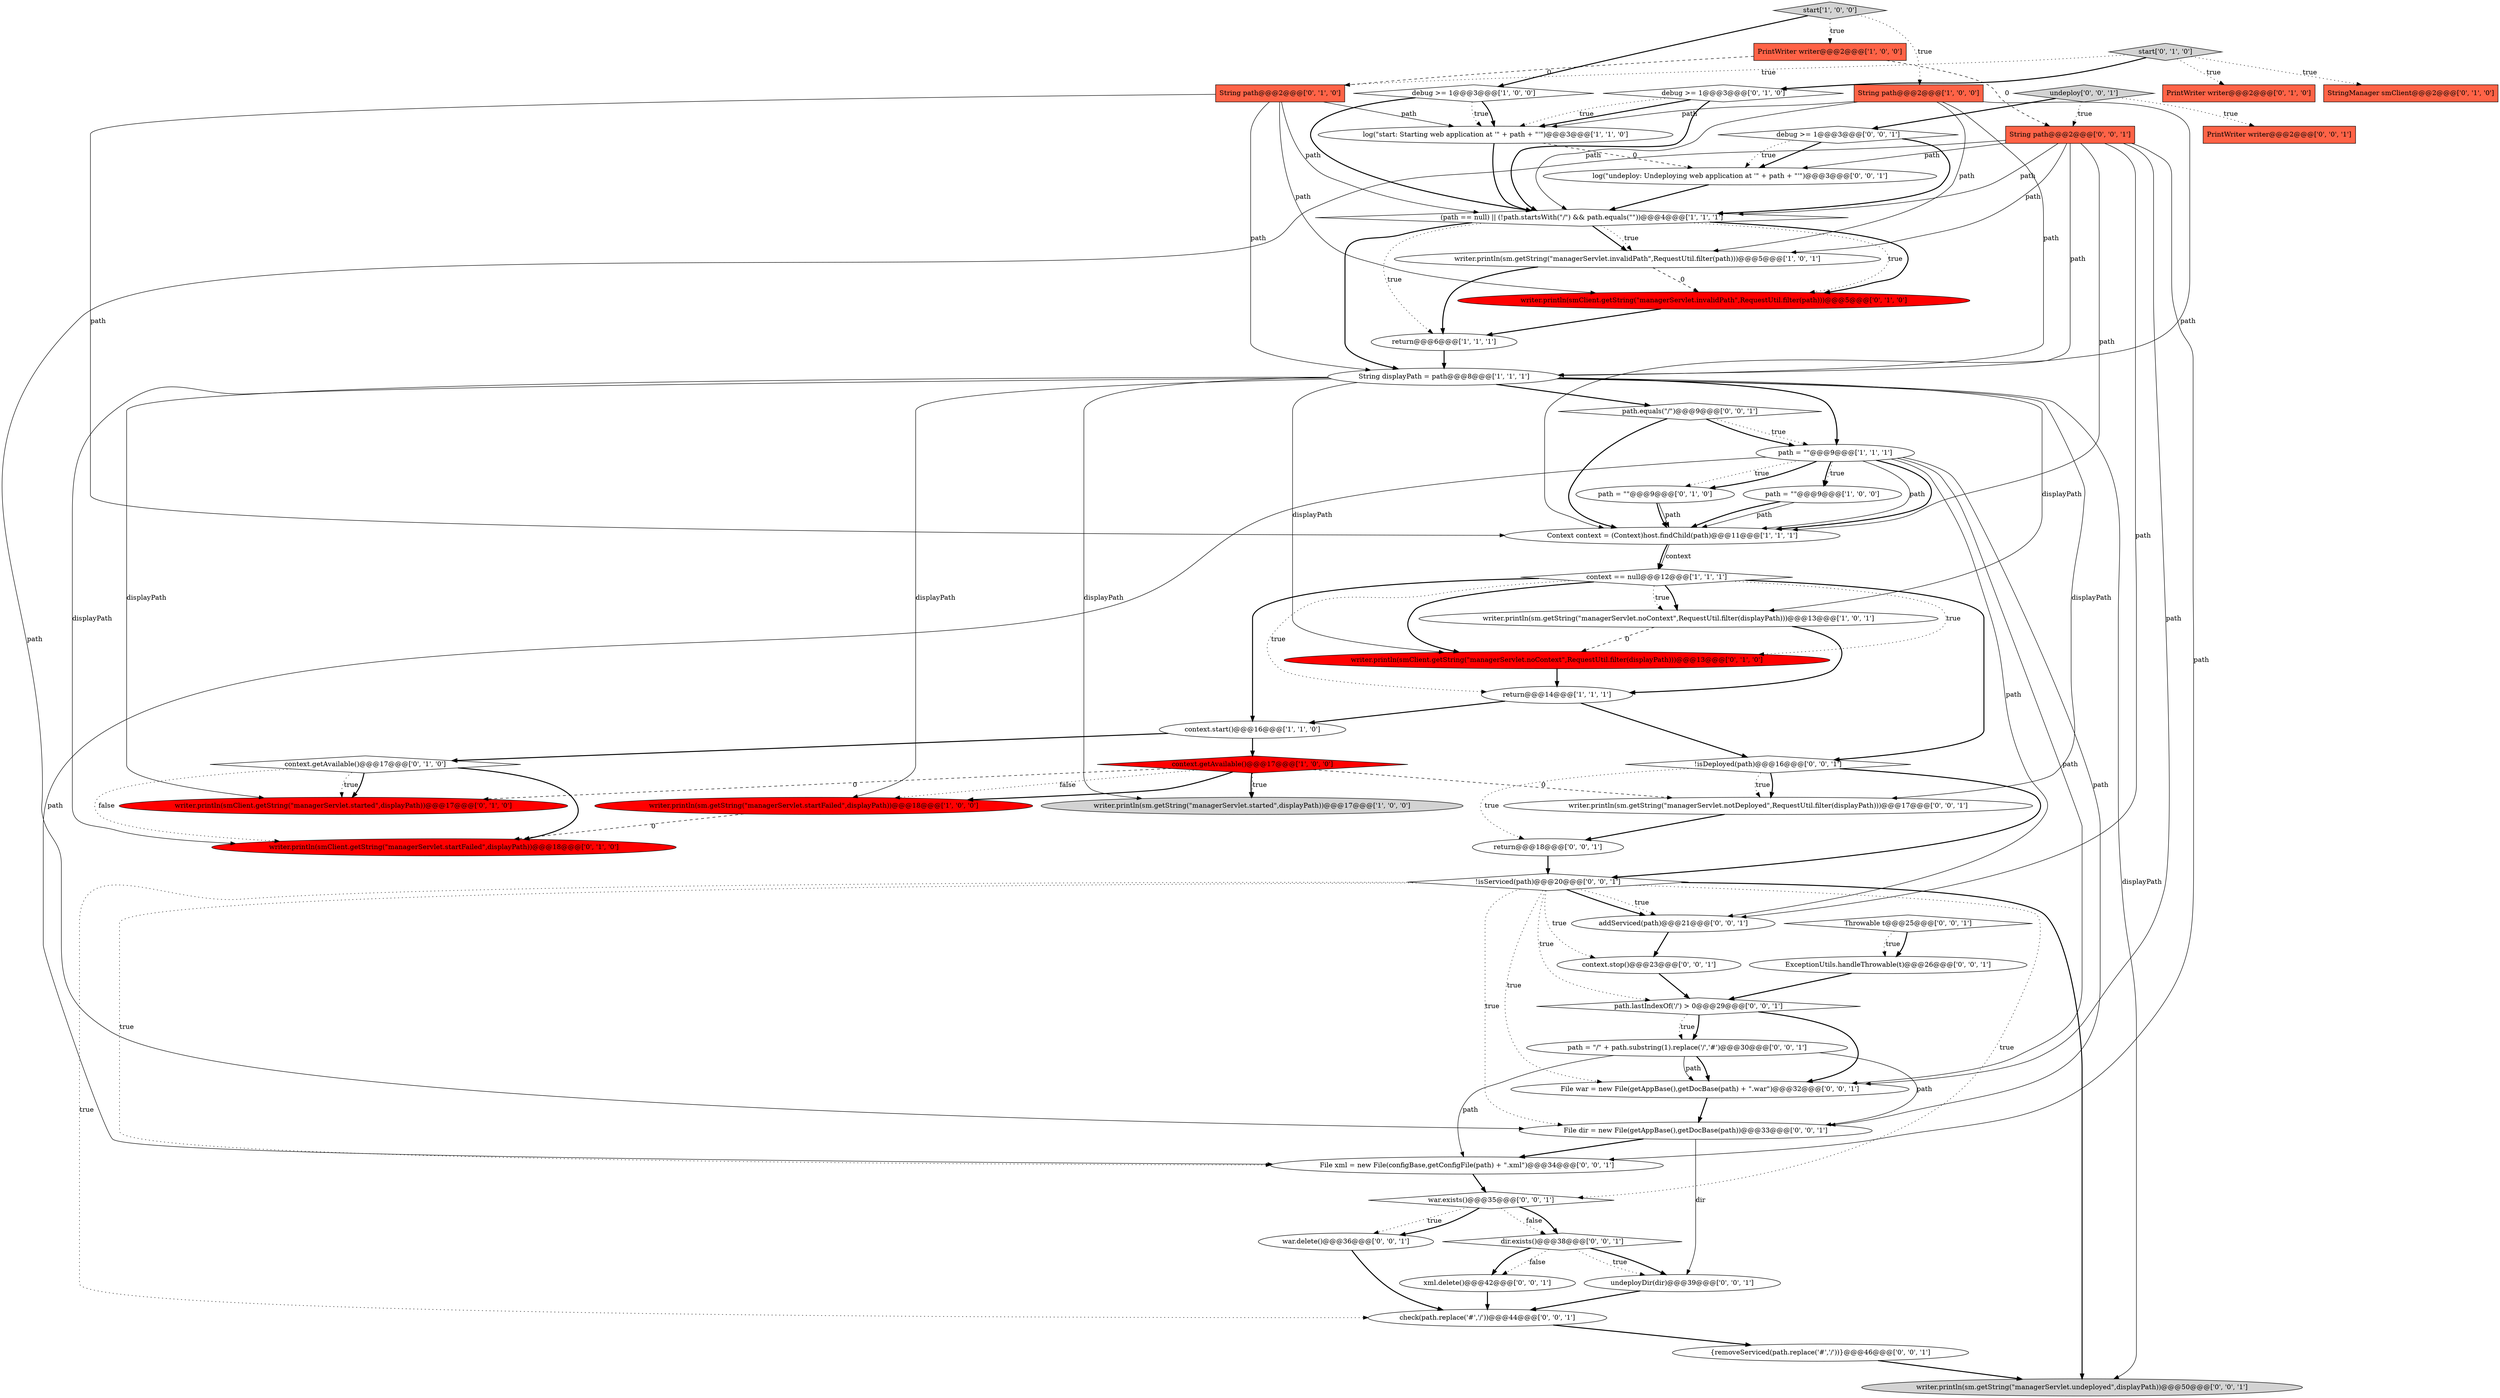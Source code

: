 digraph {
21 [style = filled, label = "debug >= 1@@@3@@@['0', '1', '0']", fillcolor = white, shape = diamond image = "AAA0AAABBB2BBB"];
34 [style = filled, label = "path.equals(\"/\")@@@9@@@['0', '0', '1']", fillcolor = white, shape = diamond image = "AAA0AAABBB3BBB"];
35 [style = filled, label = "debug >= 1@@@3@@@['0', '0', '1']", fillcolor = white, shape = diamond image = "AAA0AAABBB3BBB"];
7 [style = filled, label = "(path == null) || (!path.startsWith(\"/\") && path.equals(\"\"))@@@4@@@['1', '1', '1']", fillcolor = white, shape = diamond image = "AAA0AAABBB1BBB"];
46 [style = filled, label = "ExceptionUtils.handleThrowable(t)@@@26@@@['0', '0', '1']", fillcolor = white, shape = ellipse image = "AAA0AAABBB3BBB"];
2 [style = filled, label = "Context context = (Context)host.findChild(path)@@@11@@@['1', '1', '1']", fillcolor = white, shape = ellipse image = "AAA0AAABBB1BBB"];
16 [style = filled, label = "PrintWriter writer@@@2@@@['1', '0', '0']", fillcolor = tomato, shape = box image = "AAA1AAABBB1BBB"];
38 [style = filled, label = "return@@@18@@@['0', '0', '1']", fillcolor = white, shape = ellipse image = "AAA0AAABBB3BBB"];
44 [style = filled, label = "xml.delete()@@@42@@@['0', '0', '1']", fillcolor = white, shape = ellipse image = "AAA0AAABBB3BBB"];
23 [style = filled, label = "path = \"\"@@@9@@@['0', '1', '0']", fillcolor = white, shape = ellipse image = "AAA0AAABBB2BBB"];
41 [style = filled, label = "PrintWriter writer@@@2@@@['0', '0', '1']", fillcolor = tomato, shape = box image = "AAA0AAABBB3BBB"];
19 [style = filled, label = "writer.println(smClient.getString(\"managerServlet.noContext\",RequestUtil.filter(displayPath)))@@@13@@@['0', '1', '0']", fillcolor = red, shape = ellipse image = "AAA1AAABBB2BBB"];
37 [style = filled, label = "{removeServiced(path.replace('#','/'))}@@@46@@@['0', '0', '1']", fillcolor = white, shape = ellipse image = "AAA0AAABBB3BBB"];
31 [style = filled, label = "File xml = new File(configBase,getConfigFile(path) + \".xml\")@@@34@@@['0', '0', '1']", fillcolor = white, shape = ellipse image = "AAA0AAABBB3BBB"];
51 [style = filled, label = "writer.println(sm.getString(\"managerServlet.notDeployed\",RequestUtil.filter(displayPath)))@@@17@@@['0', '0', '1']", fillcolor = white, shape = ellipse image = "AAA0AAABBB3BBB"];
43 [style = filled, label = "undeploy['0', '0', '1']", fillcolor = lightgray, shape = diamond image = "AAA0AAABBB3BBB"];
45 [style = filled, label = "addServiced(path)@@@21@@@['0', '0', '1']", fillcolor = white, shape = ellipse image = "AAA0AAABBB3BBB"];
1 [style = filled, label = "debug >= 1@@@3@@@['1', '0', '0']", fillcolor = white, shape = diamond image = "AAA0AAABBB1BBB"];
8 [style = filled, label = "String displayPath = path@@@8@@@['1', '1', '1']", fillcolor = white, shape = ellipse image = "AAA0AAABBB1BBB"];
3 [style = filled, label = "context == null@@@12@@@['1', '1', '1']", fillcolor = white, shape = diamond image = "AAA0AAABBB1BBB"];
14 [style = filled, label = "context.getAvailable()@@@17@@@['1', '0', '0']", fillcolor = red, shape = diamond image = "AAA1AAABBB1BBB"];
30 [style = filled, label = "Throwable t@@@25@@@['0', '0', '1']", fillcolor = white, shape = diamond image = "AAA0AAABBB3BBB"];
39 [style = filled, label = "war.delete()@@@36@@@['0', '0', '1']", fillcolor = white, shape = ellipse image = "AAA0AAABBB3BBB"];
9 [style = filled, label = "writer.println(sm.getString(\"managerServlet.started\",displayPath))@@@17@@@['1', '0', '0']", fillcolor = lightgray, shape = ellipse image = "AAA0AAABBB1BBB"];
6 [style = filled, label = "String path@@@2@@@['1', '0', '0']", fillcolor = tomato, shape = box image = "AAA0AAABBB1BBB"];
32 [style = filled, label = "dir.exists()@@@38@@@['0', '0', '1']", fillcolor = white, shape = diamond image = "AAA0AAABBB3BBB"];
55 [style = filled, label = "File dir = new File(getAppBase(),getDocBase(path))@@@33@@@['0', '0', '1']", fillcolor = white, shape = ellipse image = "AAA0AAABBB3BBB"];
27 [style = filled, label = "writer.println(smClient.getString(\"managerServlet.started\",displayPath))@@@17@@@['0', '1', '0']", fillcolor = red, shape = ellipse image = "AAA1AAABBB2BBB"];
47 [style = filled, label = "undeployDir(dir)@@@39@@@['0', '0', '1']", fillcolor = white, shape = ellipse image = "AAA0AAABBB3BBB"];
36 [style = filled, label = "!isServiced(path)@@@20@@@['0', '0', '1']", fillcolor = white, shape = diamond image = "AAA0AAABBB3BBB"];
13 [style = filled, label = "path = \"\"@@@9@@@['1', '1', '1']", fillcolor = white, shape = ellipse image = "AAA0AAABBB1BBB"];
4 [style = filled, label = "return@@@14@@@['1', '1', '1']", fillcolor = white, shape = ellipse image = "AAA0AAABBB1BBB"];
11 [style = filled, label = "path = \"\"@@@9@@@['1', '0', '0']", fillcolor = white, shape = ellipse image = "AAA0AAABBB1BBB"];
53 [style = filled, label = "log(\"undeploy: Undeploying web application at '\" + path + \"'\")@@@3@@@['0', '0', '1']", fillcolor = white, shape = ellipse image = "AAA0AAABBB3BBB"];
22 [style = filled, label = "writer.println(smClient.getString(\"managerServlet.invalidPath\",RequestUtil.filter(path)))@@@5@@@['0', '1', '0']", fillcolor = red, shape = ellipse image = "AAA1AAABBB2BBB"];
15 [style = filled, label = "context.start()@@@16@@@['1', '1', '0']", fillcolor = white, shape = ellipse image = "AAA0AAABBB1BBB"];
33 [style = filled, label = "check(path.replace('#','/'))@@@44@@@['0', '0', '1']", fillcolor = white, shape = ellipse image = "AAA0AAABBB3BBB"];
12 [style = filled, label = "writer.println(sm.getString(\"managerServlet.noContext\",RequestUtil.filter(displayPath)))@@@13@@@['1', '0', '1']", fillcolor = white, shape = ellipse image = "AAA0AAABBB1BBB"];
56 [style = filled, label = "!isDeployed(path)@@@16@@@['0', '0', '1']", fillcolor = white, shape = diamond image = "AAA0AAABBB3BBB"];
18 [style = filled, label = "start['1', '0', '0']", fillcolor = lightgray, shape = diamond image = "AAA0AAABBB1BBB"];
25 [style = filled, label = "writer.println(smClient.getString(\"managerServlet.startFailed\",displayPath))@@@18@@@['0', '1', '0']", fillcolor = red, shape = ellipse image = "AAA1AAABBB2BBB"];
5 [style = filled, label = "writer.println(sm.getString(\"managerServlet.startFailed\",displayPath))@@@18@@@['1', '0', '0']", fillcolor = red, shape = ellipse image = "AAA1AAABBB1BBB"];
10 [style = filled, label = "log(\"start: Starting web application at '\" + path + \"'\")@@@3@@@['1', '1', '0']", fillcolor = white, shape = ellipse image = "AAA0AAABBB1BBB"];
54 [style = filled, label = "path = \"/\" + path.substring(1).replace('/','#')@@@30@@@['0', '0', '1']", fillcolor = white, shape = ellipse image = "AAA0AAABBB3BBB"];
40 [style = filled, label = "writer.println(sm.getString(\"managerServlet.undeployed\",displayPath))@@@50@@@['0', '0', '1']", fillcolor = lightgray, shape = ellipse image = "AAA0AAABBB3BBB"];
0 [style = filled, label = "writer.println(sm.getString(\"managerServlet.invalidPath\",RequestUtil.filter(path)))@@@5@@@['1', '0', '1']", fillcolor = white, shape = ellipse image = "AAA0AAABBB1BBB"];
28 [style = filled, label = "start['0', '1', '0']", fillcolor = lightgray, shape = diamond image = "AAA0AAABBB2BBB"];
24 [style = filled, label = "context.getAvailable()@@@17@@@['0', '1', '0']", fillcolor = white, shape = diamond image = "AAA0AAABBB2BBB"];
29 [style = filled, label = "String path@@@2@@@['0', '1', '0']", fillcolor = tomato, shape = box image = "AAA1AAABBB2BBB"];
26 [style = filled, label = "PrintWriter writer@@@2@@@['0', '1', '0']", fillcolor = tomato, shape = box image = "AAA0AAABBB2BBB"];
20 [style = filled, label = "StringManager smClient@@@2@@@['0', '1', '0']", fillcolor = tomato, shape = box image = "AAA0AAABBB2BBB"];
48 [style = filled, label = "path.lastIndexOf('/') > 0@@@29@@@['0', '0', '1']", fillcolor = white, shape = diamond image = "AAA0AAABBB3BBB"];
50 [style = filled, label = "context.stop()@@@23@@@['0', '0', '1']", fillcolor = white, shape = ellipse image = "AAA0AAABBB3BBB"];
52 [style = filled, label = "File war = new File(getAppBase(),getDocBase(path) + \".war\")@@@32@@@['0', '0', '1']", fillcolor = white, shape = ellipse image = "AAA0AAABBB3BBB"];
49 [style = filled, label = "String path@@@2@@@['0', '0', '1']", fillcolor = tomato, shape = box image = "AAA0AAABBB3BBB"];
17 [style = filled, label = "return@@@6@@@['1', '1', '1']", fillcolor = white, shape = ellipse image = "AAA0AAABBB1BBB"];
42 [style = filled, label = "war.exists()@@@35@@@['0', '0', '1']", fillcolor = white, shape = diamond image = "AAA0AAABBB3BBB"];
6->8 [style = solid, label="path"];
21->10 [style = bold, label=""];
13->2 [style = solid, label="path"];
42->32 [style = dotted, label="false"];
6->10 [style = solid, label="path"];
4->15 [style = bold, label=""];
5->25 [style = dashed, label="0"];
52->55 [style = bold, label=""];
24->27 [style = dotted, label="true"];
36->48 [style = dotted, label="true"];
7->8 [style = bold, label=""];
8->12 [style = solid, label="displayPath"];
46->48 [style = bold, label=""];
47->33 [style = bold, label=""];
49->53 [style = solid, label="path"];
48->54 [style = bold, label=""];
48->52 [style = bold, label=""];
8->25 [style = solid, label="displayPath"];
28->21 [style = bold, label=""];
3->19 [style = bold, label=""];
34->2 [style = bold, label=""];
43->35 [style = bold, label=""];
30->46 [style = bold, label=""];
30->46 [style = dotted, label="true"];
14->9 [style = bold, label=""];
55->31 [style = bold, label=""];
24->27 [style = bold, label=""];
35->7 [style = bold, label=""];
8->9 [style = solid, label="displayPath"];
48->54 [style = dotted, label="true"];
35->53 [style = dotted, label="true"];
13->31 [style = solid, label="path"];
54->52 [style = bold, label=""];
8->34 [style = bold, label=""];
34->13 [style = dotted, label="true"];
54->55 [style = solid, label="path"];
18->16 [style = dotted, label="true"];
29->22 [style = solid, label="path"];
0->17 [style = bold, label=""];
13->52 [style = solid, label="path"];
8->19 [style = solid, label="displayPath"];
7->0 [style = bold, label=""];
56->38 [style = dotted, label="true"];
10->7 [style = bold, label=""];
13->11 [style = bold, label=""];
36->31 [style = dotted, label="true"];
8->51 [style = solid, label="displayPath"];
13->23 [style = dotted, label="true"];
13->55 [style = solid, label="path"];
18->6 [style = dotted, label="true"];
56->51 [style = bold, label=""];
28->29 [style = dotted, label="true"];
8->5 [style = solid, label="displayPath"];
4->56 [style = bold, label=""];
36->45 [style = dotted, label="true"];
36->55 [style = dotted, label="true"];
12->19 [style = dashed, label="0"];
18->1 [style = bold, label=""];
32->47 [style = dotted, label="true"];
29->8 [style = solid, label="path"];
13->45 [style = solid, label="path"];
42->32 [style = bold, label=""];
22->17 [style = bold, label=""];
21->7 [style = bold, label=""];
43->49 [style = dotted, label="true"];
36->52 [style = dotted, label="true"];
7->22 [style = dotted, label="true"];
7->17 [style = dotted, label="true"];
55->47 [style = solid, label="dir"];
42->39 [style = dotted, label="true"];
17->8 [style = bold, label=""];
49->31 [style = solid, label="path"];
24->25 [style = dotted, label="false"];
8->40 [style = solid, label="displayPath"];
36->40 [style = bold, label=""];
1->10 [style = dotted, label="true"];
56->36 [style = bold, label=""];
15->14 [style = bold, label=""];
28->20 [style = dotted, label="true"];
2->3 [style = bold, label=""];
42->39 [style = bold, label=""];
44->33 [style = bold, label=""];
49->7 [style = solid, label="path"];
21->10 [style = dotted, label="true"];
3->12 [style = bold, label=""];
50->48 [style = bold, label=""];
7->0 [style = dotted, label="true"];
49->2 [style = solid, label="path"];
10->53 [style = dashed, label="0"];
1->7 [style = bold, label=""];
39->33 [style = bold, label=""];
54->52 [style = solid, label="path"];
49->52 [style = solid, label="path"];
7->22 [style = bold, label=""];
31->42 [style = bold, label=""];
54->31 [style = solid, label="path"];
49->55 [style = solid, label="path"];
24->25 [style = bold, label=""];
32->44 [style = bold, label=""];
13->11 [style = dotted, label="true"];
6->2 [style = solid, label="path"];
23->2 [style = solid, label="path"];
23->2 [style = bold, label=""];
6->7 [style = solid, label="path"];
33->37 [style = bold, label=""];
29->2 [style = solid, label="path"];
35->53 [style = bold, label=""];
36->50 [style = dotted, label="true"];
8->13 [style = bold, label=""];
13->2 [style = bold, label=""];
14->5 [style = bold, label=""];
36->33 [style = dotted, label="true"];
49->0 [style = solid, label="path"];
32->44 [style = dotted, label="false"];
34->13 [style = bold, label=""];
49->8 [style = solid, label="path"];
3->4 [style = dotted, label="true"];
29->7 [style = solid, label="path"];
14->51 [style = dashed, label="0"];
38->36 [style = bold, label=""];
3->15 [style = bold, label=""];
36->42 [style = dotted, label="true"];
11->2 [style = solid, label="path"];
14->27 [style = dashed, label="0"];
0->22 [style = dashed, label="0"];
11->2 [style = bold, label=""];
8->27 [style = solid, label="displayPath"];
3->19 [style = dotted, label="true"];
56->51 [style = dotted, label="true"];
51->38 [style = bold, label=""];
53->7 [style = bold, label=""];
32->47 [style = bold, label=""];
12->4 [style = bold, label=""];
29->10 [style = solid, label="path"];
45->50 [style = bold, label=""];
2->3 [style = solid, label="context"];
3->12 [style = dotted, label="true"];
28->26 [style = dotted, label="true"];
15->24 [style = bold, label=""];
13->23 [style = bold, label=""];
16->49 [style = dashed, label="0"];
43->41 [style = dotted, label="true"];
16->29 [style = dashed, label="0"];
49->45 [style = solid, label="path"];
14->9 [style = dotted, label="true"];
19->4 [style = bold, label=""];
36->45 [style = bold, label=""];
1->10 [style = bold, label=""];
6->0 [style = solid, label="path"];
37->40 [style = bold, label=""];
14->5 [style = dotted, label="false"];
3->56 [style = bold, label=""];
}
